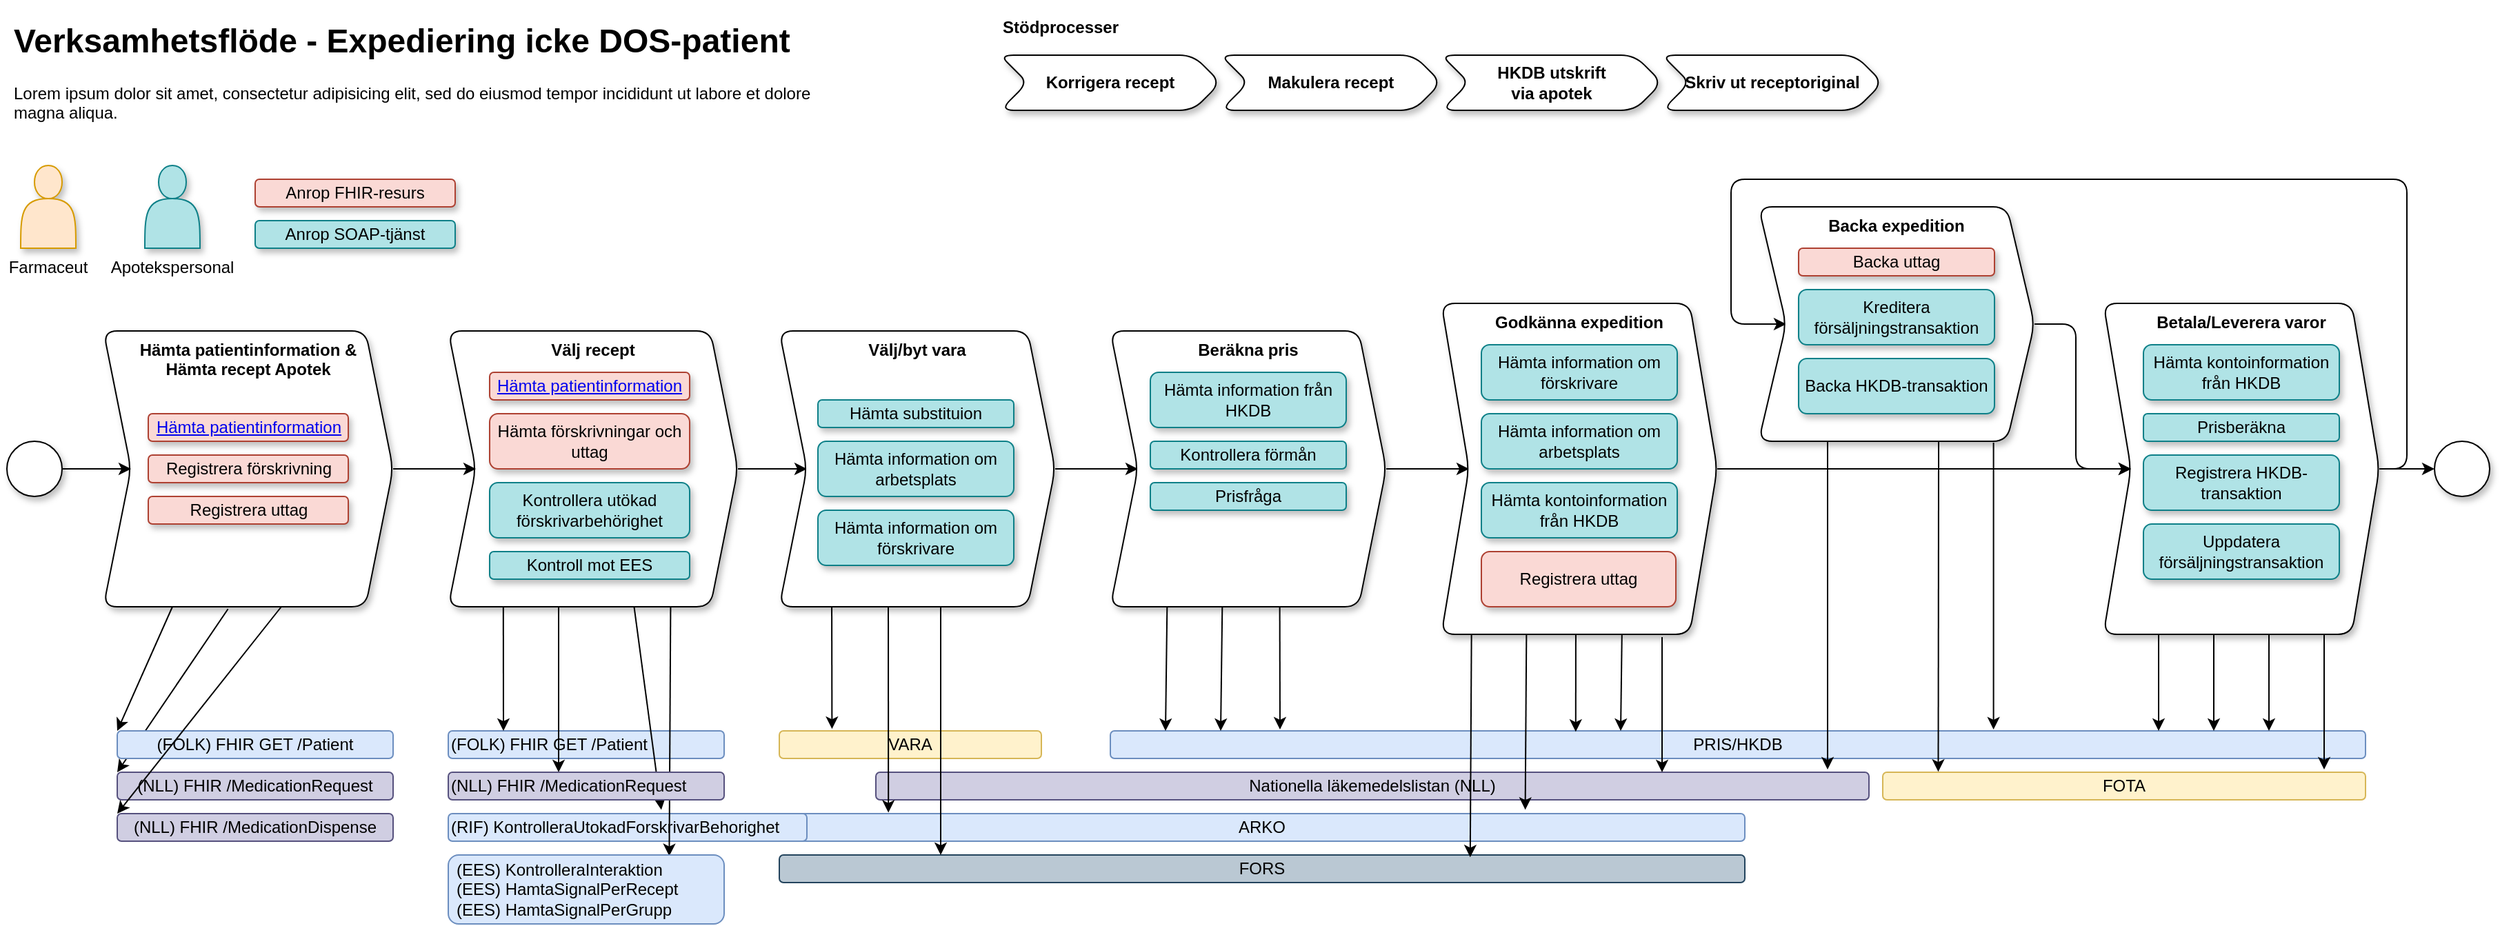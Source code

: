 <mxfile version="13.8.5" type="github">
  <diagram id="enVK-TMlwwV190GGYCbN" name="Page-1">
    <mxGraphModel dx="1886" dy="2039" grid="1" gridSize="10" guides="1" tooltips="1" connect="1" arrows="1" fold="1" page="1" pageScale="1" pageWidth="850" pageHeight="1100" math="0" shadow="0">
      <root>
        <mxCell id="0" />
        <mxCell id="1" parent="0" />
        <mxCell id="BHcxovkAHU87ofvAvEho-1" value="Farmaceut" style="shape=actor;whiteSpace=wrap;html=1;rounded=1;shadow=1;labelPosition=center;verticalLabelPosition=bottom;align=center;verticalAlign=top;fillColor=#ffe6cc;strokeColor=#d79b00;" vertex="1" parent="1">
          <mxGeometry x="10" y="-980" width="40" height="60" as="geometry" />
        </mxCell>
        <mxCell id="BHcxovkAHU87ofvAvEho-2" value="FORS" style="whiteSpace=wrap;html=1;fillColor=#bac8d3;strokeColor=#23445d;rounded=1;" vertex="1" parent="1">
          <mxGeometry x="560" y="-480" width="700" height="20" as="geometry" />
        </mxCell>
        <mxCell id="BHcxovkAHU87ofvAvEho-3" style="edgeStyle=orthogonalEdgeStyle;rounded=0;orthogonalLoop=1;jettySize=auto;html=1;exitX=1;exitY=0.5;exitDx=0;exitDy=0;" edge="1" parent="1" source="BHcxovkAHU87ofvAvEho-28" target="BHcxovkAHU87ofvAvEho-35">
          <mxGeometry relative="1" as="geometry">
            <mxPoint x="280" y="-830" as="sourcePoint" />
          </mxGeometry>
        </mxCell>
        <mxCell id="BHcxovkAHU87ofvAvEho-4" value="VARA" style="whiteSpace=wrap;html=1;fillColor=#fff2cc;strokeColor=#d6b656;rounded=1;" vertex="1" parent="1">
          <mxGeometry x="560" y="-570" width="190" height="20" as="geometry" />
        </mxCell>
        <mxCell id="BHcxovkAHU87ofvAvEho-5" value="ARKO" style="whiteSpace=wrap;html=1;fillColor=#dae8fc;strokeColor=#6c8ebf;rounded=1;" vertex="1" parent="1">
          <mxGeometry x="560" y="-510" width="700" height="20" as="geometry" />
        </mxCell>
        <mxCell id="BHcxovkAHU87ofvAvEho-6" value="Nationella läkemedelslistan (NLL)" style="whiteSpace=wrap;html=1;fillColor=#d0cee2;strokeColor=#56517e;rounded=1;" vertex="1" parent="1">
          <mxGeometry x="630" y="-540" width="720" height="20" as="geometry" />
        </mxCell>
        <mxCell id="BHcxovkAHU87ofvAvEho-7" value="PRIS/HKDB" style="whiteSpace=wrap;html=1;fillColor=#dae8fc;strokeColor=#6c8ebf;rounded=1;" vertex="1" parent="1">
          <mxGeometry x="800" y="-570" width="910" height="20" as="geometry" />
        </mxCell>
        <mxCell id="BHcxovkAHU87ofvAvEho-8" value="(RIF) KontrolleraUtokadForskrivarBehorighet" style="whiteSpace=wrap;html=1;fillColor=#dae8fc;strokeColor=#6c8ebf;rounded=1;align=left;" vertex="1" parent="1">
          <mxGeometry x="320" y="-510" width="260" height="20" as="geometry" />
        </mxCell>
        <mxCell id="BHcxovkAHU87ofvAvEho-9" value="Apotekspersonal" style="shape=actor;whiteSpace=wrap;html=1;rounded=1;shadow=1;labelPosition=center;verticalLabelPosition=bottom;align=center;verticalAlign=top;fillColor=#b0e3e6;strokeColor=#0e8088;" vertex="1" parent="1">
          <mxGeometry x="100" y="-980" width="40" height="60" as="geometry" />
        </mxCell>
        <UserObject label="(FOLK) FHIR GET /Patient" tooltip="Folkbokförda personer (FOLK)" id="BHcxovkAHU87ofvAvEho-10">
          <mxCell style="whiteSpace=wrap;html=1;fillColor=#dae8fc;strokeColor=#6c8ebf;rounded=1;align=left;" vertex="1" parent="1">
            <mxGeometry x="320" y="-570" width="200" height="20" as="geometry" />
          </mxCell>
        </UserObject>
        <mxCell id="BHcxovkAHU87ofvAvEho-11" value="" style="endArrow=classic;html=1;exitX=0.25;exitY=1;exitDx=0;exitDy=0;horizontal=0;labelPosition=right;verticalLabelPosition=middle;align=left;verticalAlign=middle;" edge="1" parent="1">
          <mxGeometry x="0.938" relative="1" as="geometry">
            <mxPoint x="400" y="-770" as="sourcePoint" />
            <mxPoint x="400" y="-540" as="targetPoint" />
            <mxPoint as="offset" />
          </mxGeometry>
        </mxCell>
        <mxCell id="BHcxovkAHU87ofvAvEho-12" value="" style="endArrow=classic;html=1;exitX=0.5;exitY=1;exitDx=0;exitDy=0;horizontal=0;align=left;labelPosition=right;verticalLabelPosition=middle;verticalAlign=middle;entryX=0.594;entryY=-0.14;entryDx=0;entryDy=0;entryPerimeter=0;" edge="1" parent="1" target="BHcxovkAHU87ofvAvEho-8">
          <mxGeometry x="0.8" relative="1" as="geometry">
            <mxPoint x="440" y="-770" as="sourcePoint" />
            <mxPoint x="438" y="-570" as="targetPoint" />
            <mxPoint as="offset" />
          </mxGeometry>
        </mxCell>
        <mxCell id="BHcxovkAHU87ofvAvEho-13" value="" style="endArrow=classic;html=1;entryX=0.113;entryY=-0.036;entryDx=0;entryDy=0;entryPerimeter=0;" edge="1" parent="1" target="BHcxovkAHU87ofvAvEho-5">
          <mxGeometry relative="1" as="geometry">
            <mxPoint x="639" y="-680" as="sourcePoint" />
            <mxPoint x="638" y="-410" as="targetPoint" />
          </mxGeometry>
        </mxCell>
        <mxCell id="BHcxovkAHU87ofvAvEho-14" value="" style="endArrow=classic;html=1;horizontal=0;" edge="1" parent="1">
          <mxGeometry x="0.611" y="-1" relative="1" as="geometry">
            <mxPoint x="677" y="-680" as="sourcePoint" />
            <mxPoint x="677" y="-480" as="targetPoint" />
            <mxPoint as="offset" />
          </mxGeometry>
        </mxCell>
        <mxCell id="BHcxovkAHU87ofvAvEho-15" value="" style="endArrow=classic;html=1;exitX=0.5;exitY=1;exitDx=0;exitDy=0;" edge="1" parent="1">
          <mxGeometry relative="1" as="geometry">
            <mxPoint x="842.58" y="-770" as="sourcePoint" />
            <mxPoint x="840" y="-570" as="targetPoint" />
          </mxGeometry>
        </mxCell>
        <mxCell id="BHcxovkAHU87ofvAvEho-16" value="" style="endArrow=classic;html=1;exitX=0.5;exitY=1;exitDx=0;exitDy=0;" edge="1" parent="1">
          <mxGeometry relative="1" as="geometry">
            <mxPoint x="882.58" y="-770" as="sourcePoint" />
            <mxPoint x="880" y="-570" as="targetPoint" />
          </mxGeometry>
        </mxCell>
        <mxCell id="BHcxovkAHU87ofvAvEho-17" value="" style="endArrow=classic;html=1;exitX=0.5;exitY=1;exitDx=0;exitDy=0;" edge="1" parent="1">
          <mxGeometry relative="1" as="geometry">
            <mxPoint x="922.57" y="-770" as="sourcePoint" />
            <mxPoint x="923" y="-571" as="targetPoint" />
          </mxGeometry>
        </mxCell>
        <mxCell id="BHcxovkAHU87ofvAvEho-18" value="" style="endArrow=classic;html=1;exitX=0.5;exitY=1;exitDx=0;exitDy=0;entryX=0.687;entryY=0.084;entryDx=0;entryDy=0;entryPerimeter=0;" edge="1" parent="1">
          <mxGeometry relative="1" as="geometry">
            <mxPoint x="1062.58" y="-770" as="sourcePoint" />
            <mxPoint x="1060.9" y="-478.32" as="targetPoint" />
          </mxGeometry>
        </mxCell>
        <mxCell id="BHcxovkAHU87ofvAvEho-19" value="" style="endArrow=classic;html=1;exitX=0.5;exitY=1;exitDx=0;exitDy=0;entryX=0.744;entryY=-0.14;entryDx=0;entryDy=0;entryPerimeter=0;" edge="1" parent="1">
          <mxGeometry relative="1" as="geometry">
            <mxPoint x="1102.58" y="-770" as="sourcePoint" />
            <mxPoint x="1100.8" y="-512.8" as="targetPoint" />
          </mxGeometry>
        </mxCell>
        <mxCell id="BHcxovkAHU87ofvAvEho-20" value="" style="endArrow=classic;html=1;exitX=0.5;exitY=1;exitDx=0;exitDy=0;entryX=0.69;entryY=0.033;entryDx=0;entryDy=0;entryPerimeter=0;" edge="1" parent="1">
          <mxGeometry relative="1" as="geometry">
            <mxPoint x="1137.57" y="-770" as="sourcePoint" />
            <mxPoint x="1137.4" y="-569.34" as="targetPoint" />
          </mxGeometry>
        </mxCell>
        <mxCell id="BHcxovkAHU87ofvAvEho-21" value="" style="endArrow=classic;html=1;exitX=0.5;exitY=1;exitDx=0;exitDy=0;" edge="1" parent="1">
          <mxGeometry relative="1" as="geometry">
            <mxPoint x="1172.57" y="-770" as="sourcePoint" />
            <mxPoint x="1170" y="-570" as="targetPoint" />
          </mxGeometry>
        </mxCell>
        <mxCell id="BHcxovkAHU87ofvAvEho-22" value="" style="endArrow=classic;html=1;" edge="1" parent="1">
          <mxGeometry relative="1" as="geometry">
            <mxPoint x="1200" y="-638" as="sourcePoint" />
            <mxPoint x="1200" y="-540" as="targetPoint" />
          </mxGeometry>
        </mxCell>
        <mxCell id="BHcxovkAHU87ofvAvEho-23" style="edgeStyle=orthogonalEdgeStyle;rounded=1;sketch=0;orthogonalLoop=1;jettySize=auto;html=1;exitX=1;exitY=0.5;exitDx=0;exitDy=0;entryX=0;entryY=0.5;entryDx=0;entryDy=0;endArrow=classic;endFill=1;strokeColor=#000000;fontSize=12;align=center;" edge="1" parent="1" source="BHcxovkAHU87ofvAvEho-24" target="BHcxovkAHU87ofvAvEho-65">
          <mxGeometry relative="1" as="geometry">
            <Array as="points">
              <mxPoint x="1740" y="-760" />
              <mxPoint x="1740" y="-970" />
              <mxPoint x="1250" y="-970" />
              <mxPoint x="1250" y="-865" />
            </Array>
          </mxGeometry>
        </mxCell>
        <mxCell id="BHcxovkAHU87ofvAvEho-24" value="Betala/Leverera varor" style="shape=step;perimeter=stepPerimeter;whiteSpace=wrap;html=1;fixedSize=1;rounded=1;shadow=1;fontStyle=1;verticalAlign=top;" vertex="1" parent="1">
          <mxGeometry x="1520" y="-880" width="200" height="240" as="geometry" />
        </mxCell>
        <mxCell id="BHcxovkAHU87ofvAvEho-25" value="Korrigera recept" style="shape=step;perimeter=stepPerimeter;whiteSpace=wrap;html=1;fixedSize=1;rounded=1;shadow=1;fontStyle=1" vertex="1" parent="1">
          <mxGeometry x="720" y="-1060" width="160" height="40" as="geometry" />
        </mxCell>
        <mxCell id="BHcxovkAHU87ofvAvEho-26" value="" style="endArrow=classic;html=1;strokeColor=#000000;exitX=1;exitY=0.5;exitDx=0;exitDy=0;entryX=0;entryY=0.5;entryDx=0;entryDy=0;" edge="1" parent="1" source="BHcxovkAHU87ofvAvEho-35" target="BHcxovkAHU87ofvAvEho-40">
          <mxGeometry width="50" height="50" relative="1" as="geometry">
            <mxPoint x="610" y="-580" as="sourcePoint" />
            <mxPoint x="660" y="-630" as="targetPoint" />
          </mxGeometry>
        </mxCell>
        <mxCell id="BHcxovkAHU87ofvAvEho-27" value="" style="endArrow=classic;html=1;exitX=0.5;exitY=1;exitDx=0;exitDy=0;entryX=0.801;entryY=0.016;entryDx=0;entryDy=0;entryPerimeter=0;horizontal=0;align=left;labelPosition=right;verticalLabelPosition=middle;verticalAlign=middle;" edge="1" parent="1" target="BHcxovkAHU87ofvAvEho-33">
          <mxGeometry x="0.727" relative="1" as="geometry">
            <mxPoint x="481.79" y="-769" as="sourcePoint" />
            <mxPoint x="480" y="-410" as="targetPoint" />
            <mxPoint as="offset" />
          </mxGeometry>
        </mxCell>
        <mxCell id="BHcxovkAHU87ofvAvEho-28" value="Välj recept" style="shape=step;perimeter=stepPerimeter;whiteSpace=wrap;html=1;fixedSize=1;rounded=1;shadow=1;fontStyle=1;horizontal=1;verticalAlign=top;" vertex="1" parent="1">
          <mxGeometry x="320" y="-860" width="210" height="200" as="geometry" />
        </mxCell>
        <mxCell id="BHcxovkAHU87ofvAvEho-29" value="&lt;a href=&quot;null&quot;&gt;Hämta patientinformation&lt;/a&gt;" style="rounded=1;whiteSpace=wrap;html=1;shadow=1;fontSize=12;fillColor=#fad9d5;strokeColor=#ae4132;" vertex="1" parent="1">
          <mxGeometry x="350" y="-830" width="145" height="20" as="geometry" />
        </mxCell>
        <mxCell id="BHcxovkAHU87ofvAvEho-30" value="Hämta förskrivningar och uttag" style="rounded=1;whiteSpace=wrap;html=1;shadow=1;fontSize=12;fillColor=#fad9d5;strokeColor=#ae4132;" vertex="1" parent="1">
          <mxGeometry x="350" y="-800" width="145" height="40" as="geometry" />
        </mxCell>
        <mxCell id="BHcxovkAHU87ofvAvEho-31" value="Kontrollera utökad förskrivarbehörighet" style="rounded=1;whiteSpace=wrap;html=1;shadow=1;fillColor=#b0e3e6;strokeColor=#0e8088;" vertex="1" parent="1">
          <mxGeometry x="350" y="-750" width="145" height="40" as="geometry" />
        </mxCell>
        <mxCell id="BHcxovkAHU87ofvAvEho-32" value="Kontroll mot EES" style="rounded=1;whiteSpace=wrap;html=1;shadow=1;fillColor=#b0e3e6;strokeColor=#0e8088;" vertex="1" parent="1">
          <mxGeometry x="350" y="-700" width="145" height="20" as="geometry" />
        </mxCell>
        <mxCell id="BHcxovkAHU87ofvAvEho-33" value="&lt;div align=&quot;left&quot;&gt;(EES) KontrolleraInteraktion&lt;/div&gt;&lt;div align=&quot;left&quot;&gt;(EES) HamtaSignalPerRecept&lt;/div&gt;&lt;div align=&quot;left&quot;&gt;(EES) HamtaSignalPerGrupp&lt;/div&gt;" style="whiteSpace=wrap;html=1;fillColor=#dae8fc;strokeColor=#6c8ebf;rounded=1;align=left;spacingRight=0;spacingLeft=4;" vertex="1" parent="1">
          <mxGeometry x="320" y="-480" width="200" height="50" as="geometry" />
        </mxCell>
        <mxCell id="BHcxovkAHU87ofvAvEho-34" value="" style="endArrow=classic;html=1;entryX=0.201;entryY=-0.071;entryDx=0;entryDy=0;entryPerimeter=0;" edge="1" parent="1" target="BHcxovkAHU87ofvAvEho-4">
          <mxGeometry relative="1" as="geometry">
            <mxPoint x="598" y="-680" as="sourcePoint" />
            <mxPoint x="597" y="-570" as="targetPoint" />
          </mxGeometry>
        </mxCell>
        <mxCell id="BHcxovkAHU87ofvAvEho-35" value="Välj/byt vara" style="shape=step;perimeter=stepPerimeter;whiteSpace=wrap;html=1;fixedSize=1;rounded=1;shadow=1;fontStyle=1;verticalAlign=top;" vertex="1" parent="1">
          <mxGeometry x="560" y="-860" width="200" height="200" as="geometry" />
        </mxCell>
        <mxCell id="BHcxovkAHU87ofvAvEho-36" value="Hämta substituion" style="rounded=1;whiteSpace=wrap;html=1;shadow=1;fontSize=12;fillColor=#b0e3e6;strokeColor=#0e8088;" vertex="1" parent="1">
          <mxGeometry x="588" y="-810" width="142" height="20" as="geometry" />
        </mxCell>
        <mxCell id="BHcxovkAHU87ofvAvEho-37" value="Hämta information om arbetsplats" style="rounded=1;whiteSpace=wrap;html=1;shadow=1;fillColor=#b0e3e6;strokeColor=#0e8088;" vertex="1" parent="1">
          <mxGeometry x="588" y="-780" width="142" height="40" as="geometry" />
        </mxCell>
        <mxCell id="BHcxovkAHU87ofvAvEho-38" value="Hämta information om förskrivare" style="rounded=1;whiteSpace=wrap;html=1;shadow=1;fillColor=#b0e3e6;strokeColor=#0e8088;" vertex="1" parent="1">
          <mxGeometry x="588" y="-730" width="142" height="40" as="geometry" />
        </mxCell>
        <mxCell id="BHcxovkAHU87ofvAvEho-39" style="edgeStyle=orthogonalEdgeStyle;rounded=0;sketch=0;orthogonalLoop=1;jettySize=auto;html=1;exitX=1;exitY=0.5;exitDx=0;exitDy=0;endArrow=classic;endFill=1;strokeColor=#000000;fontSize=12;align=center;" edge="1" parent="1" source="BHcxovkAHU87ofvAvEho-40" target="BHcxovkAHU87ofvAvEho-45">
          <mxGeometry relative="1" as="geometry" />
        </mxCell>
        <mxCell id="BHcxovkAHU87ofvAvEho-40" value="Beräkna pris" style="shape=step;perimeter=stepPerimeter;whiteSpace=wrap;html=1;fixedSize=1;rounded=1;shadow=1;fontStyle=1;horizontal=1;verticalAlign=top;" vertex="1" parent="1">
          <mxGeometry x="800" y="-860" width="200" height="200" as="geometry" />
        </mxCell>
        <mxCell id="BHcxovkAHU87ofvAvEho-41" value="Hämta information från HKDB" style="rounded=1;whiteSpace=wrap;html=1;shadow=1;fillColor=#b0e3e6;strokeColor=#0e8088;" vertex="1" parent="1">
          <mxGeometry x="829" y="-830" width="142" height="40" as="geometry" />
        </mxCell>
        <mxCell id="BHcxovkAHU87ofvAvEho-42" value="Kontrollera förmån" style="rounded=1;whiteSpace=wrap;html=1;shadow=1;fillColor=#b0e3e6;strokeColor=#0e8088;" vertex="1" parent="1">
          <mxGeometry x="829" y="-780" width="142" height="20" as="geometry" />
        </mxCell>
        <mxCell id="BHcxovkAHU87ofvAvEho-43" value="Prisfråga" style="rounded=1;whiteSpace=wrap;html=1;shadow=1;fillColor=#b0e3e6;strokeColor=#0e8088;" vertex="1" parent="1">
          <mxGeometry x="829" y="-750" width="142" height="20" as="geometry" />
        </mxCell>
        <mxCell id="BHcxovkAHU87ofvAvEho-44" style="edgeStyle=orthogonalEdgeStyle;rounded=0;sketch=0;orthogonalLoop=1;jettySize=auto;html=1;exitX=1;exitY=0.5;exitDx=0;exitDy=0;entryX=0;entryY=0.5;entryDx=0;entryDy=0;endArrow=classic;endFill=1;strokeColor=#000000;fontSize=12;align=center;" edge="1" parent="1" source="BHcxovkAHU87ofvAvEho-45" target="BHcxovkAHU87ofvAvEho-24">
          <mxGeometry relative="1" as="geometry">
            <mxPoint x="1480.0" y="-760.0" as="sourcePoint" />
          </mxGeometry>
        </mxCell>
        <mxCell id="BHcxovkAHU87ofvAvEho-45" value="Godkänna expedition" style="shape=step;perimeter=stepPerimeter;whiteSpace=wrap;html=1;fixedSize=1;rounded=1;shadow=1;fontStyle=1;verticalAlign=top;" vertex="1" parent="1">
          <mxGeometry x="1040" y="-880" width="200" height="240" as="geometry" />
        </mxCell>
        <mxCell id="BHcxovkAHU87ofvAvEho-46" value="Hämta information om förskrivare" style="rounded=1;whiteSpace=wrap;html=1;shadow=1;fillColor=#b0e3e6;strokeColor=#0e8088;" vertex="1" parent="1">
          <mxGeometry x="1069" y="-850" width="142" height="40" as="geometry" />
        </mxCell>
        <mxCell id="BHcxovkAHU87ofvAvEho-47" value="Hämta information om arbetsplats" style="rounded=1;whiteSpace=wrap;html=1;shadow=1;fillColor=#b0e3e6;strokeColor=#0e8088;" vertex="1" parent="1">
          <mxGeometry x="1069" y="-800" width="142" height="40" as="geometry" />
        </mxCell>
        <mxCell id="BHcxovkAHU87ofvAvEho-48" value="Hämta kontoinformation från HKDB" style="rounded=1;whiteSpace=wrap;html=1;shadow=1;fillColor=#b0e3e6;strokeColor=#0e8088;" vertex="1" parent="1">
          <mxGeometry x="1069" y="-750" width="142" height="40" as="geometry" />
        </mxCell>
        <mxCell id="BHcxovkAHU87ofvAvEho-49" value="Registrera uttag" style="rounded=1;whiteSpace=wrap;html=1;shadow=1;fontSize=12;fillColor=#fad9d5;strokeColor=#ae4132;" vertex="1" parent="1">
          <mxGeometry x="1069" y="-700" width="141" height="40" as="geometry" />
        </mxCell>
        <mxCell id="BHcxovkAHU87ofvAvEho-50" value="Hämta kontoinformation från HKDB" style="rounded=1;whiteSpace=wrap;html=1;shadow=1;fillColor=#b0e3e6;strokeColor=#0e8088;" vertex="1" parent="1">
          <mxGeometry x="1549" y="-850" width="142" height="40" as="geometry" />
        </mxCell>
        <mxCell id="BHcxovkAHU87ofvAvEho-51" value="Prisberäkna" style="rounded=1;whiteSpace=wrap;html=1;shadow=1;fillColor=#b0e3e6;strokeColor=#0e8088;" vertex="1" parent="1">
          <mxGeometry x="1549" y="-800" width="142" height="20" as="geometry" />
        </mxCell>
        <mxCell id="BHcxovkAHU87ofvAvEho-52" value="Registrera HKDB-transaktion" style="rounded=1;whiteSpace=wrap;html=1;shadow=1;fillColor=#b0e3e6;strokeColor=#0e8088;" vertex="1" parent="1">
          <mxGeometry x="1549" y="-770" width="142" height="40" as="geometry" />
        </mxCell>
        <mxCell id="BHcxovkAHU87ofvAvEho-53" value="Uppdatera försäljningstransaktion" style="rounded=1;whiteSpace=wrap;html=1;shadow=1;fillColor=#b0e3e6;strokeColor=#0e8088;" vertex="1" parent="1">
          <mxGeometry x="1549" y="-720" width="142" height="40" as="geometry" />
        </mxCell>
        <mxCell id="BHcxovkAHU87ofvAvEho-54" value="" style="endArrow=classic;html=1;" edge="1" parent="1">
          <mxGeometry relative="1" as="geometry">
            <mxPoint x="1560" y="-640" as="sourcePoint" />
            <mxPoint x="1560" y="-570" as="targetPoint" />
          </mxGeometry>
        </mxCell>
        <mxCell id="BHcxovkAHU87ofvAvEho-55" value="" style="endArrow=classic;html=1;" edge="1" parent="1">
          <mxGeometry relative="1" as="geometry">
            <mxPoint x="1600" y="-640" as="sourcePoint" />
            <mxPoint x="1600" y="-570" as="targetPoint" />
          </mxGeometry>
        </mxCell>
        <mxCell id="BHcxovkAHU87ofvAvEho-56" value="" style="endArrow=classic;html=1;" edge="1" parent="1">
          <mxGeometry relative="1" as="geometry">
            <mxPoint x="1640" y="-640" as="sourcePoint" />
            <mxPoint x="1640" y="-570" as="targetPoint" />
          </mxGeometry>
        </mxCell>
        <mxCell id="BHcxovkAHU87ofvAvEho-57" value="FOTA" style="whiteSpace=wrap;html=1;fillColor=#fff2cc;strokeColor=#d6b656;rounded=1;" vertex="1" parent="1">
          <mxGeometry x="1360" y="-540" width="350" height="20" as="geometry" />
        </mxCell>
        <mxCell id="BHcxovkAHU87ofvAvEho-58" value="" style="endArrow=classic;html=1;" edge="1" parent="1">
          <mxGeometry relative="1" as="geometry">
            <mxPoint x="1680" y="-640" as="sourcePoint" />
            <mxPoint x="1680" y="-542" as="targetPoint" />
          </mxGeometry>
        </mxCell>
        <mxCell id="BHcxovkAHU87ofvAvEho-59" value="Makulera recept" style="shape=step;perimeter=stepPerimeter;whiteSpace=wrap;html=1;fixedSize=1;rounded=1;shadow=1;fontStyle=1" vertex="1" parent="1">
          <mxGeometry x="880" y="-1060" width="160" height="40" as="geometry" />
        </mxCell>
        <mxCell id="BHcxovkAHU87ofvAvEho-60" value="&lt;div&gt;HKDB utskrift&lt;/div&gt;&lt;div&gt; via apotek&lt;/div&gt;" style="shape=step;perimeter=stepPerimeter;whiteSpace=wrap;html=1;fixedSize=1;rounded=1;shadow=1;fontStyle=1" vertex="1" parent="1">
          <mxGeometry x="1040" y="-1060" width="160" height="40" as="geometry" />
        </mxCell>
        <mxCell id="BHcxovkAHU87ofvAvEho-61" value="" style="ellipse;whiteSpace=wrap;html=1;aspect=fixed;rounded=1;shadow=1;fontSize=12;" vertex="1" parent="1">
          <mxGeometry x="1760" y="-780" width="40" height="40" as="geometry" />
        </mxCell>
        <mxCell id="BHcxovkAHU87ofvAvEho-62" value="" style="endArrow=classic;html=1;strokeColor=#000000;fontSize=12;align=center;entryX=0;entryY=0.5;entryDx=0;entryDy=0;exitX=1;exitY=0.5;exitDx=0;exitDy=0;" edge="1" parent="1" source="BHcxovkAHU87ofvAvEho-24" target="BHcxovkAHU87ofvAvEho-61">
          <mxGeometry width="50" height="50" relative="1" as="geometry">
            <mxPoint x="1630" y="-570" as="sourcePoint" />
            <mxPoint x="1680" y="-620" as="targetPoint" />
          </mxGeometry>
        </mxCell>
        <mxCell id="BHcxovkAHU87ofvAvEho-63" value="Anrop FHIR-resurs" style="rounded=1;whiteSpace=wrap;html=1;shadow=1;fontSize=12;fillColor=#fad9d5;strokeColor=#ae4132;" vertex="1" parent="1">
          <mxGeometry x="180" y="-970" width="145" height="20" as="geometry" />
        </mxCell>
        <mxCell id="BHcxovkAHU87ofvAvEho-64" value="Anrop SOAP-tjänst" style="rounded=1;whiteSpace=wrap;html=1;shadow=1;fontSize=12;fillColor=#b0e3e6;strokeColor=#0e8088;" vertex="1" parent="1">
          <mxGeometry x="180" y="-940" width="145" height="20" as="geometry" />
        </mxCell>
        <mxCell id="BHcxovkAHU87ofvAvEho-65" value="Backa expedition" style="shape=step;perimeter=stepPerimeter;whiteSpace=wrap;html=1;fixedSize=1;rounded=1;shadow=1;fontStyle=1;verticalAlign=top;" vertex="1" parent="1">
          <mxGeometry x="1270" y="-950" width="200" height="170" as="geometry" />
        </mxCell>
        <mxCell id="BHcxovkAHU87ofvAvEho-66" value="Kreditera försäljningstransaktion" style="rounded=1;whiteSpace=wrap;html=1;shadow=1;fillColor=#b0e3e6;strokeColor=#0e8088;" vertex="1" parent="1">
          <mxGeometry x="1299" y="-890" width="142" height="40" as="geometry" />
        </mxCell>
        <mxCell id="BHcxovkAHU87ofvAvEho-67" value="Backa HKDB-transaktion" style="rounded=1;whiteSpace=wrap;html=1;shadow=1;fillColor=#b0e3e6;strokeColor=#0e8088;" vertex="1" parent="1">
          <mxGeometry x="1299" y="-840" width="142" height="40" as="geometry" />
        </mxCell>
        <mxCell id="BHcxovkAHU87ofvAvEho-68" value="Backa uttag" style="rounded=1;whiteSpace=wrap;html=1;shadow=1;fillColor=#fad9d5;strokeColor=#ae4132;" vertex="1" parent="1">
          <mxGeometry x="1299" y="-920" width="142" height="20" as="geometry" />
        </mxCell>
        <mxCell id="BHcxovkAHU87ofvAvEho-69" value="" style="endArrow=classic;html=1;strokeColor=#000000;fontSize=12;align=center;exitX=1;exitY=0.5;exitDx=0;exitDy=0;" edge="1" parent="1" source="BHcxovkAHU87ofvAvEho-65">
          <mxGeometry width="50" height="50" relative="1" as="geometry">
            <mxPoint x="1270" y="-790" as="sourcePoint" />
            <mxPoint x="1540" y="-760" as="targetPoint" />
            <Array as="points">
              <mxPoint x="1500" y="-865" />
              <mxPoint x="1500" y="-760" />
            </Array>
          </mxGeometry>
        </mxCell>
        <mxCell id="BHcxovkAHU87ofvAvEho-70" value="" style="endArrow=classic;html=1;exitX=0.25;exitY=1;exitDx=0;exitDy=0;" edge="1" parent="1" source="BHcxovkAHU87ofvAvEho-65">
          <mxGeometry relative="1" as="geometry">
            <mxPoint x="1320" y="-640" as="sourcePoint" />
            <mxPoint x="1320" y="-542" as="targetPoint" />
          </mxGeometry>
        </mxCell>
        <mxCell id="BHcxovkAHU87ofvAvEho-71" value="" style="endArrow=classic;html=1;exitX=0.451;exitY=1.006;exitDx=0;exitDy=0;exitPerimeter=0;entryX=0.115;entryY=-0.019;entryDx=0;entryDy=0;entryPerimeter=0;" edge="1" parent="1" target="BHcxovkAHU87ofvAvEho-57">
          <mxGeometry relative="1" as="geometry">
            <mxPoint x="1400.51" y="-780.0" as="sourcePoint" />
            <mxPoint x="1400.31" y="-571.02" as="targetPoint" />
          </mxGeometry>
        </mxCell>
        <mxCell id="BHcxovkAHU87ofvAvEho-72" value="" style="endArrow=classic;html=1;" edge="1" parent="1">
          <mxGeometry relative="1" as="geometry">
            <mxPoint x="1440.31" y="-779.02" as="sourcePoint" />
            <mxPoint x="1440.31" y="-571.02" as="targetPoint" />
          </mxGeometry>
        </mxCell>
        <mxCell id="BHcxovkAHU87ofvAvEho-73" value="Skriv ut receptoriginal" style="shape=step;perimeter=stepPerimeter;whiteSpace=wrap;html=1;fixedSize=1;rounded=1;shadow=1;fontStyle=1" vertex="1" parent="1">
          <mxGeometry x="1200" y="-1060" width="160" height="40" as="geometry" />
        </mxCell>
        <mxCell id="BHcxovkAHU87ofvAvEho-74" value="&lt;h1&gt;Verksamhetsflöde - Expediering icke DOS-patient&lt;br&gt;&lt;/h1&gt;&lt;p&gt;Lorem ipsum dolor sit amet, consectetur adipisicing elit, sed do eiusmod tempor incididunt ut labore et dolore magna aliqua.&lt;/p&gt;" style="text;html=1;strokeColor=none;fillColor=none;spacing=5;spacingTop=-20;whiteSpace=wrap;overflow=hidden;rounded=0;shadow=1;fontSize=12;" vertex="1" parent="1">
          <mxGeometry y="-1090" width="600" height="120" as="geometry" />
        </mxCell>
        <mxCell id="BHcxovkAHU87ofvAvEho-75" value="&lt;b&gt;Stödprocesser&lt;/b&gt;" style="text;html=1;strokeColor=none;fillColor=none;align=left;verticalAlign=middle;whiteSpace=wrap;rounded=0;shadow=1;fontSize=12;" vertex="1" parent="1">
          <mxGeometry x="720" y="-1090" width="219" height="20" as="geometry" />
        </mxCell>
        <mxCell id="BHcxovkAHU87ofvAvEho-76" value="&lt;div&gt;Hämta patientinformation &amp;amp; &lt;br&gt;&lt;/div&gt;&lt;div&gt;Hämta recept Apotek&lt;/div&gt;" style="shape=step;perimeter=stepPerimeter;whiteSpace=wrap;html=1;fixedSize=1;rounded=1;shadow=1;fontStyle=1;horizontal=1;verticalAlign=top;" vertex="1" parent="1">
          <mxGeometry x="70" y="-860" width="210" height="200" as="geometry" />
        </mxCell>
        <mxCell id="BHcxovkAHU87ofvAvEho-77" value="&lt;a href=&quot;null&quot;&gt;Hämta patientinformation&lt;/a&gt;" style="rounded=1;whiteSpace=wrap;html=1;shadow=1;fontSize=12;fillColor=#fad9d5;strokeColor=#ae4132;" vertex="1" parent="1">
          <mxGeometry x="102.5" y="-800" width="145" height="20" as="geometry" />
        </mxCell>
        <mxCell id="BHcxovkAHU87ofvAvEho-78" value="Registrera förskrivning" style="rounded=1;whiteSpace=wrap;html=1;shadow=1;fontSize=12;fillColor=#fad9d5;strokeColor=#ae4132;" vertex="1" parent="1">
          <mxGeometry x="102.5" y="-770" width="145" height="20" as="geometry" />
        </mxCell>
        <mxCell id="BHcxovkAHU87ofvAvEho-80" value="" style="ellipse;whiteSpace=wrap;html=1;aspect=fixed;rounded=1;shadow=1;fontSize=12;" vertex="1" parent="1">
          <mxGeometry y="-780" width="40" height="40" as="geometry" />
        </mxCell>
        <mxCell id="BHcxovkAHU87ofvAvEho-81" value="" style="endArrow=classic;html=1;strokeColor=#000000;fontSize=12;align=center;exitX=1;exitY=0.5;exitDx=0;exitDy=0;" edge="1" parent="1" source="BHcxovkAHU87ofvAvEho-76" target="BHcxovkAHU87ofvAvEho-28">
          <mxGeometry width="50" height="50" relative="1" as="geometry">
            <mxPoint x="290" y="-745" as="sourcePoint" />
            <mxPoint x="340" y="-795" as="targetPoint" />
          </mxGeometry>
        </mxCell>
        <mxCell id="BHcxovkAHU87ofvAvEho-82" value="" style="endArrow=classic;html=1;strokeColor=#000000;fontSize=12;align=center;entryX=0;entryY=0.5;entryDx=0;entryDy=0;exitX=1;exitY=0.5;exitDx=0;exitDy=0;" edge="1" parent="1" source="BHcxovkAHU87ofvAvEho-80" target="BHcxovkAHU87ofvAvEho-76">
          <mxGeometry width="50" height="50" relative="1" as="geometry">
            <mxPoint x="-10" y="-670" as="sourcePoint" />
            <mxPoint x="40" y="-720" as="targetPoint" />
          </mxGeometry>
        </mxCell>
        <mxCell id="BHcxovkAHU87ofvAvEho-83" value="" style="endArrow=classic;html=1;exitX=0.19;exitY=1;exitDx=0;exitDy=0;horizontal=0;labelPosition=right;verticalLabelPosition=middle;align=left;verticalAlign=middle;exitPerimeter=0;" edge="1" parent="1" source="BHcxovkAHU87ofvAvEho-28">
          <mxGeometry x="0.938" relative="1" as="geometry">
            <mxPoint x="360" y="-800" as="sourcePoint" />
            <mxPoint x="360" y="-570" as="targetPoint" />
            <mxPoint as="offset" />
          </mxGeometry>
        </mxCell>
        <mxCell id="BHcxovkAHU87ofvAvEho-84" value="" style="endArrow=classic;html=1;exitX=0.19;exitY=1;exitDx=0;exitDy=0;horizontal=0;labelPosition=right;verticalLabelPosition=middle;align=left;verticalAlign=middle;exitPerimeter=0;entryX=0;entryY=0;entryDx=0;entryDy=0;" edge="1" parent="1" target="BHcxovkAHU87ofvAvEho-90">
          <mxGeometry x="0.938" relative="1" as="geometry">
            <mxPoint x="120" y="-660" as="sourcePoint" />
            <mxPoint x="120.1" y="-570" as="targetPoint" />
            <mxPoint as="offset" />
          </mxGeometry>
        </mxCell>
        <mxCell id="BHcxovkAHU87ofvAvEho-85" value="" style="endArrow=classic;html=1;horizontal=0;labelPosition=right;verticalLabelPosition=middle;align=left;verticalAlign=middle;entryX=0;entryY=0;entryDx=0;entryDy=0;exitX=0.43;exitY=1.008;exitDx=0;exitDy=0;exitPerimeter=0;" edge="1" parent="1" source="BHcxovkAHU87ofvAvEho-76" target="BHcxovkAHU87ofvAvEho-87">
          <mxGeometry x="0.938" relative="1" as="geometry">
            <mxPoint x="175" y="-640" as="sourcePoint" />
            <mxPoint x="160.1" y="-540" as="targetPoint" />
            <mxPoint as="offset" />
          </mxGeometry>
        </mxCell>
        <mxCell id="BHcxovkAHU87ofvAvEho-86" value="Registrera uttag" style="rounded=1;whiteSpace=wrap;html=1;shadow=1;fontSize=12;fillColor=#fad9d5;strokeColor=#ae4132;" vertex="1" parent="1">
          <mxGeometry x="102.5" y="-740" width="145" height="20" as="geometry" />
        </mxCell>
        <mxCell id="BHcxovkAHU87ofvAvEho-88" value="(NLL) FHIR /MedicationDispense" style="whiteSpace=wrap;html=1;fillColor=#d0cee2;strokeColor=#56517e;rounded=1;" vertex="1" parent="1">
          <mxGeometry x="80" y="-510" width="200" height="20" as="geometry" />
        </mxCell>
        <UserObject label="(FOLK) FHIR GET /Patient" tooltip="Folkbokförda personer (FOLK)" id="BHcxovkAHU87ofvAvEho-90">
          <mxCell style="whiteSpace=wrap;html=1;fillColor=#dae8fc;strokeColor=#6c8ebf;rounded=1;" vertex="1" parent="1">
            <mxGeometry x="80" y="-570" width="200" height="20" as="geometry" />
          </mxCell>
        </UserObject>
        <mxCell id="BHcxovkAHU87ofvAvEho-87" value="(NLL) FHIR /MedicationRequest" style="whiteSpace=wrap;html=1;fillColor=#d0cee2;strokeColor=#56517e;rounded=1;" vertex="1" parent="1">
          <mxGeometry x="80" y="-540" width="200" height="20" as="geometry" />
        </mxCell>
        <mxCell id="BHcxovkAHU87ofvAvEho-91" value="" style="endArrow=classic;html=1;horizontal=0;labelPosition=right;verticalLabelPosition=middle;align=left;verticalAlign=middle;entryX=0;entryY=0;entryDx=0;entryDy=0;exitX=0.614;exitY=1;exitDx=0;exitDy=0;exitPerimeter=0;" edge="1" parent="1" source="BHcxovkAHU87ofvAvEho-76" target="BHcxovkAHU87ofvAvEho-88">
          <mxGeometry x="0.938" relative="1" as="geometry">
            <mxPoint x="200" y="-660" as="sourcePoint" />
            <mxPoint x="202" y="-513" as="targetPoint" />
            <mxPoint as="offset" />
          </mxGeometry>
        </mxCell>
        <mxCell id="BHcxovkAHU87ofvAvEho-92" value="(NLL) FHIR /MedicationRequest" style="whiteSpace=wrap;html=1;fillColor=#d0cee2;strokeColor=#56517e;rounded=1;align=left;" vertex="1" parent="1">
          <mxGeometry x="320" y="-540" width="200" height="20" as="geometry" />
        </mxCell>
      </root>
    </mxGraphModel>
  </diagram>
</mxfile>
